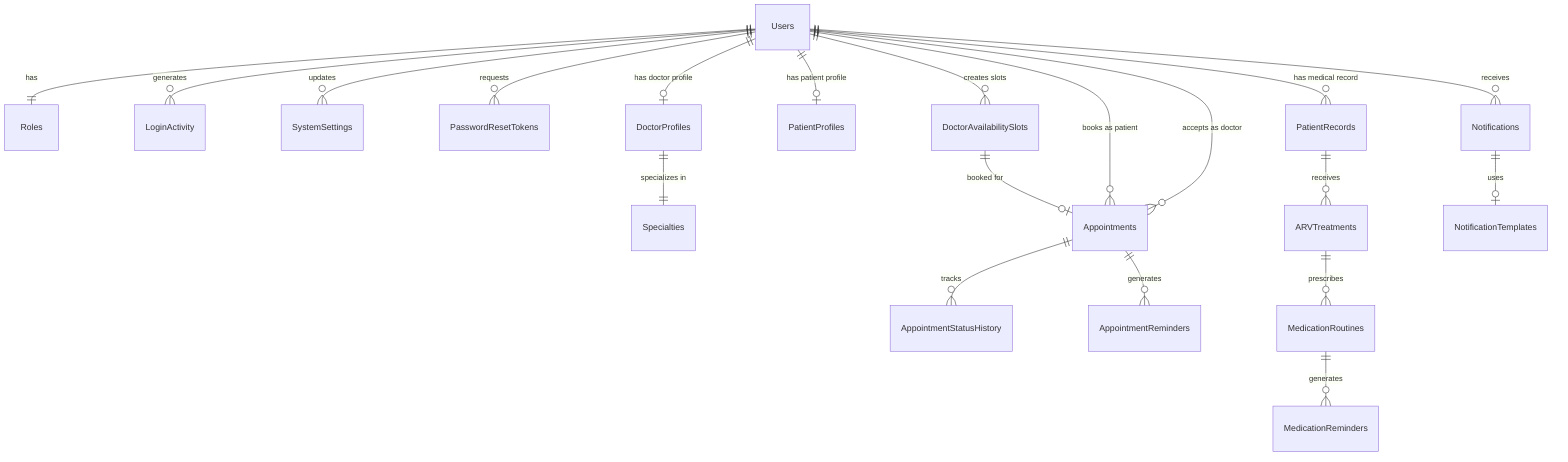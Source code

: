 erDiagram
    Users ||--|| Roles : "has"
    Users ||--o{ LoginActivity : "generates"
    Users ||--o{ SystemSettings : "updates"
    Users ||--o{ PasswordResetTokens : "requests"
    
    Users ||--o| DoctorProfiles : "has doctor profile"
    Users ||--o| PatientProfiles : "has patient profile"
    DoctorProfiles ||--|| Specialties : "specializes in"

    Users ||--o{ DoctorAvailabilitySlots : "creates slots"
    DoctorAvailabilitySlots ||--o| Appointments : "booked for"

    Users ||--o{ Appointments : "books as patient"
    Users ||--o{ Appointments : "accepts as doctor"
    Appointments ||--o{ AppointmentStatusHistory : "tracks"
    Appointments ||--o{ AppointmentReminders : "generates"

    Users ||--o{ PatientRecords : "has medical record"
    PatientRecords ||--o{ ARVTreatments : "receives"
    ARVTreatments ||--o{ MedicationRoutines : "prescribes"
    MedicationRoutines ||--o{ MedicationReminders : "generates"

    Users ||--o{ Notifications : "receives"
    Notifications ||--o| NotificationTemplates : "uses"